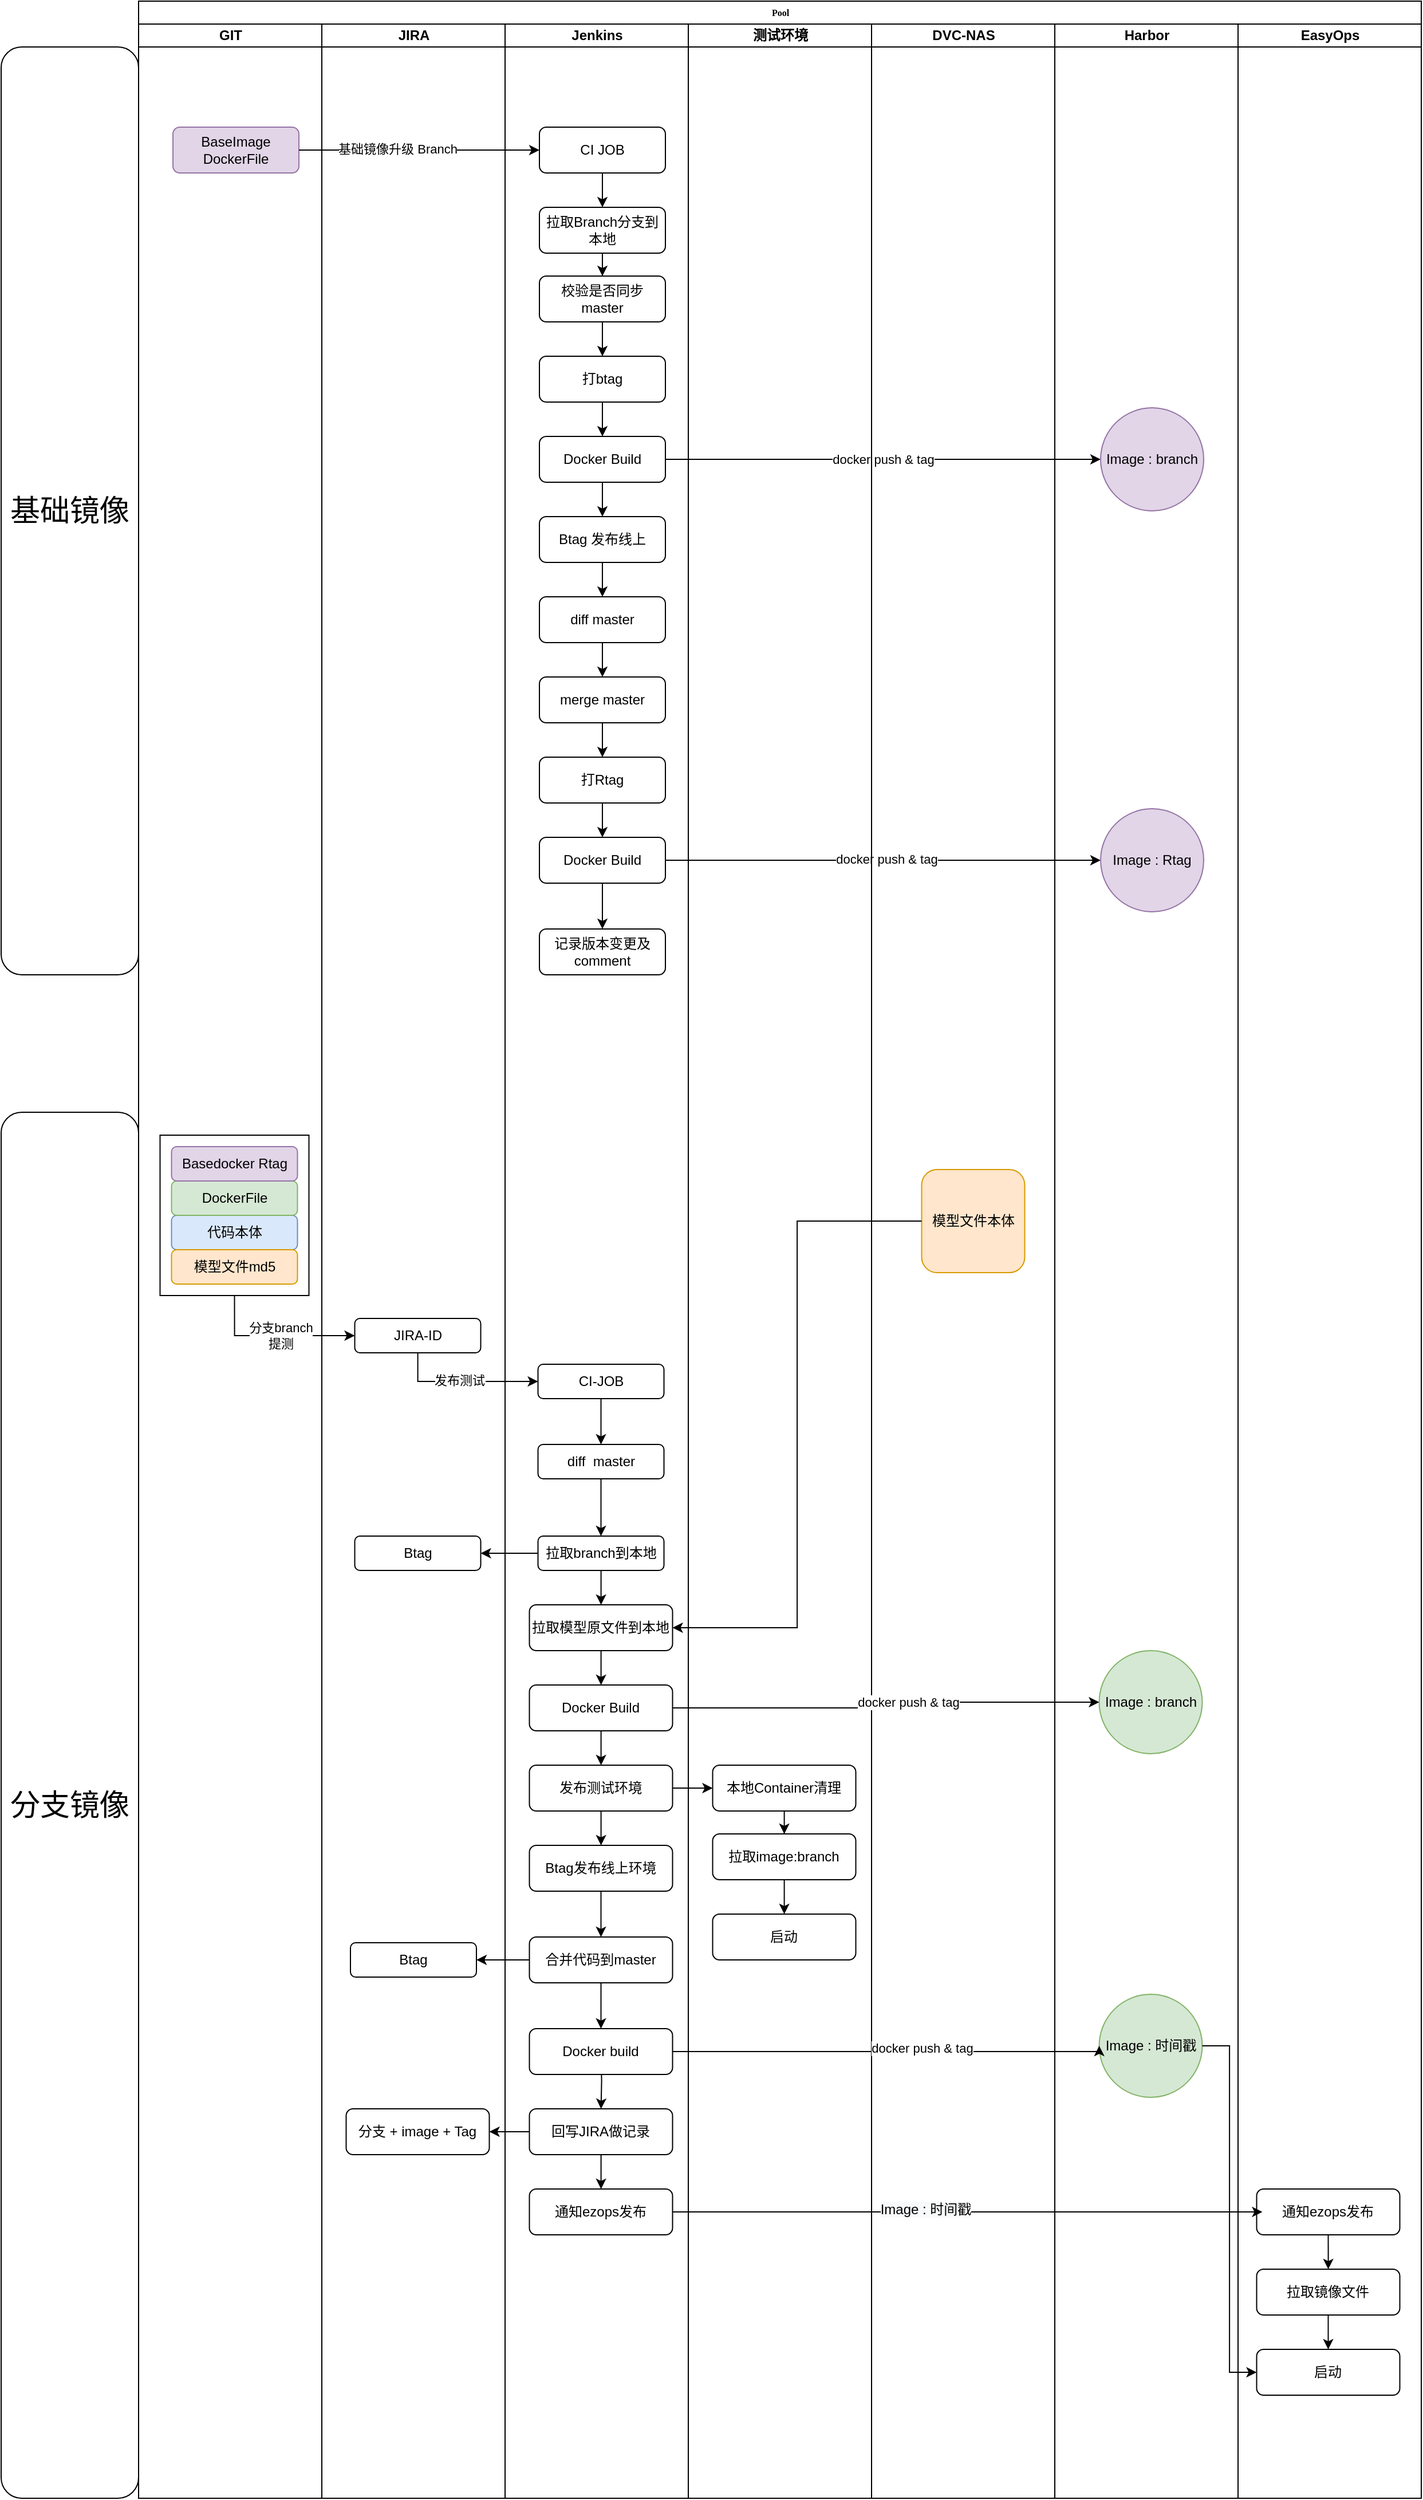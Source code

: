 <mxfile version="14.2.2" type="github">
  <diagram name="Page-1" id="74e2e168-ea6b-b213-b513-2b3c1d86103e">
    <mxGraphModel dx="2497" dy="1288" grid="1" gridSize="10" guides="1" tooltips="1" connect="1" arrows="1" fold="1" page="1" pageScale="1" pageWidth="1100" pageHeight="2700" background="#ffffff" math="0" shadow="0">
      <root>
        <mxCell id="0" />
        <mxCell id="1" parent="0" />
        <mxCell id="77e6c97f196da883-1" value="Pool" style="swimlane;html=1;childLayout=stackLayout;startSize=20;rounded=0;shadow=0;labelBackgroundColor=none;strokeWidth=1;fontFamily=Verdana;fontSize=8;align=center;" parent="1" vertex="1">
          <mxGeometry x="360" y="30" width="1120" height="2180" as="geometry">
            <mxRectangle x="70" y="40" width="60" height="20" as="alternateBounds" />
          </mxGeometry>
        </mxCell>
        <mxCell id="77e6c97f196da883-40" style="edgeStyle=orthogonalEdgeStyle;rounded=1;html=1;labelBackgroundColor=none;startArrow=none;startFill=0;startSize=5;endArrow=classicThin;endFill=1;endSize=5;jettySize=auto;orthogonalLoop=1;strokeWidth=1;fontFamily=Verdana;fontSize=8" parent="77e6c97f196da883-1" edge="1">
          <mxGeometry relative="1" as="geometry">
            <mxPoint x="770" y="690" as="sourcePoint" />
          </mxGeometry>
        </mxCell>
        <mxCell id="77e6c97f196da883-3" value="GIT" style="swimlane;html=1;startSize=20;" parent="77e6c97f196da883-1" vertex="1">
          <mxGeometry y="20" width="160" height="2160" as="geometry">
            <mxRectangle x="160" y="20" width="30" height="730" as="alternateBounds" />
          </mxGeometry>
        </mxCell>
        <mxCell id="qFuKY292NcKyGRynSk7K-17" value="" style="rounded=0;whiteSpace=wrap;html=1;" parent="77e6c97f196da883-3" vertex="1">
          <mxGeometry x="18.75" y="970" width="130" height="140" as="geometry" />
        </mxCell>
        <mxCell id="qFuKY292NcKyGRynSk7K-6" value="代码本体" style="rounded=1;whiteSpace=wrap;html=1;fillColor=#dae8fc;strokeColor=#6c8ebf;" parent="77e6c97f196da883-3" vertex="1">
          <mxGeometry x="28.75" y="1040" width="110" height="30" as="geometry" />
        </mxCell>
        <mxCell id="qFuKY292NcKyGRynSk7K-10" value="DockerFile" style="rounded=1;whiteSpace=wrap;html=1;fillColor=#d5e8d4;strokeColor=#82b366;" parent="77e6c97f196da883-3" vertex="1">
          <mxGeometry x="28.75" y="1010" width="110" height="30" as="geometry" />
        </mxCell>
        <mxCell id="qFuKY292NcKyGRynSk7K-11" value="模型文件md5" style="rounded=1;whiteSpace=wrap;html=1;fillColor=#ffe6cc;strokeColor=#d79b00;" parent="77e6c97f196da883-3" vertex="1">
          <mxGeometry x="28.75" y="1070" width="110" height="30" as="geometry" />
        </mxCell>
        <mxCell id="qFuKY292NcKyGRynSk7K-16" style="edgeStyle=orthogonalEdgeStyle;rounded=0;orthogonalLoop=1;jettySize=auto;html=1;exitX=0.5;exitY=1;exitDx=0;exitDy=0;" parent="77e6c97f196da883-3" source="qFuKY292NcKyGRynSk7K-6" target="qFuKY292NcKyGRynSk7K-6" edge="1">
          <mxGeometry relative="1" as="geometry" />
        </mxCell>
        <mxCell id="O5KyWY-3H8QUaeKtWlQd-1" value="&lt;div&gt;BaseImage&lt;/div&gt;&lt;div&gt;DockerFile&lt;br&gt;&lt;/div&gt;" style="rounded=1;whiteSpace=wrap;html=1;fillColor=#e1d5e7;strokeColor=#9673a6;" parent="77e6c97f196da883-3" vertex="1">
          <mxGeometry x="30" y="90" width="110" height="40" as="geometry" />
        </mxCell>
        <mxCell id="O5KyWY-3H8QUaeKtWlQd-30" value="Basedocker Rtag" style="rounded=1;whiteSpace=wrap;html=1;fillColor=#e1d5e7;strokeColor=#9673a6;" parent="77e6c97f196da883-3" vertex="1">
          <mxGeometry x="28.75" y="980" width="110" height="30" as="geometry" />
        </mxCell>
        <mxCell id="77e6c97f196da883-4" value="JIRA" style="swimlane;html=1;startSize=20;" parent="77e6c97f196da883-1" vertex="1">
          <mxGeometry x="160" y="20" width="160" height="2160" as="geometry" />
        </mxCell>
        <mxCell id="qFuKY292NcKyGRynSk7K-22" value="JIRA-ID" style="rounded=1;whiteSpace=wrap;html=1;" parent="77e6c97f196da883-4" vertex="1">
          <mxGeometry x="28.75" y="1130" width="110" height="30" as="geometry" />
        </mxCell>
        <mxCell id="qFuKY292NcKyGRynSk7K-34" value="Btag" style="rounded=1;whiteSpace=wrap;html=1;" parent="77e6c97f196da883-4" vertex="1">
          <mxGeometry x="28.75" y="1320" width="110" height="30" as="geometry" />
        </mxCell>
        <mxCell id="qFuKY292NcKyGRynSk7K-64" value="分支 + image + Tag" style="rounded=1;whiteSpace=wrap;html=1;" parent="77e6c97f196da883-4" vertex="1">
          <mxGeometry x="21.25" y="1820" width="125" height="40" as="geometry" />
        </mxCell>
        <mxCell id="W8pm3lTO-y4ogw6BOWkW-5" value="Btag" style="rounded=1;whiteSpace=wrap;html=1;" vertex="1" parent="77e6c97f196da883-4">
          <mxGeometry x="25" y="1675" width="110" height="30" as="geometry" />
        </mxCell>
        <mxCell id="qFuKY292NcKyGRynSk7K-3" value="Jenkins" style="swimlane;html=1;startSize=20;" parent="77e6c97f196da883-1" vertex="1">
          <mxGeometry x="320" y="20" width="160" height="2160" as="geometry" />
        </mxCell>
        <mxCell id="O5KyWY-3H8QUaeKtWlQd-32" style="edgeStyle=orthogonalEdgeStyle;rounded=0;orthogonalLoop=1;jettySize=auto;html=1;" parent="qFuKY292NcKyGRynSk7K-3" source="qFuKY292NcKyGRynSk7K-26" target="O5KyWY-3H8QUaeKtWlQd-31" edge="1">
          <mxGeometry relative="1" as="geometry" />
        </mxCell>
        <mxCell id="qFuKY292NcKyGRynSk7K-26" value="CI-JOB" style="rounded=1;whiteSpace=wrap;html=1;" parent="qFuKY292NcKyGRynSk7K-3" vertex="1">
          <mxGeometry x="28.75" y="1170" width="110" height="30" as="geometry" />
        </mxCell>
        <mxCell id="qFuKY292NcKyGRynSk7K-38" style="edgeStyle=orthogonalEdgeStyle;rounded=0;orthogonalLoop=1;jettySize=auto;html=1;" parent="qFuKY292NcKyGRynSk7K-3" source="qFuKY292NcKyGRynSk7K-29" target="qFuKY292NcKyGRynSk7K-36" edge="1">
          <mxGeometry relative="1" as="geometry" />
        </mxCell>
        <mxCell id="qFuKY292NcKyGRynSk7K-29" value="拉取branch到本地" style="rounded=1;whiteSpace=wrap;html=1;" parent="qFuKY292NcKyGRynSk7K-3" vertex="1">
          <mxGeometry x="28.75" y="1320" width="110" height="30" as="geometry" />
        </mxCell>
        <mxCell id="qFuKY292NcKyGRynSk7K-40" style="edgeStyle=orthogonalEdgeStyle;rounded=0;orthogonalLoop=1;jettySize=auto;html=1;" parent="qFuKY292NcKyGRynSk7K-3" source="qFuKY292NcKyGRynSk7K-36" target="qFuKY292NcKyGRynSk7K-39" edge="1">
          <mxGeometry relative="1" as="geometry" />
        </mxCell>
        <mxCell id="qFuKY292NcKyGRynSk7K-36" value="拉取模型原文件到本地" style="rounded=1;whiteSpace=wrap;html=1;" parent="qFuKY292NcKyGRynSk7K-3" vertex="1">
          <mxGeometry x="21.25" y="1380" width="125" height="40" as="geometry" />
        </mxCell>
        <mxCell id="qFuKY292NcKyGRynSk7K-46" style="edgeStyle=orthogonalEdgeStyle;rounded=0;orthogonalLoop=1;jettySize=auto;html=1;" parent="qFuKY292NcKyGRynSk7K-3" source="qFuKY292NcKyGRynSk7K-39" target="qFuKY292NcKyGRynSk7K-45" edge="1">
          <mxGeometry relative="1" as="geometry" />
        </mxCell>
        <mxCell id="qFuKY292NcKyGRynSk7K-39" value="Docker Build" style="rounded=1;whiteSpace=wrap;html=1;" parent="qFuKY292NcKyGRynSk7K-3" vertex="1">
          <mxGeometry x="21.25" y="1450" width="125" height="40" as="geometry" />
        </mxCell>
        <mxCell id="qFuKY292NcKyGRynSk7K-56" style="edgeStyle=orthogonalEdgeStyle;rounded=0;orthogonalLoop=1;jettySize=auto;html=1;" parent="qFuKY292NcKyGRynSk7K-3" source="qFuKY292NcKyGRynSk7K-45" target="qFuKY292NcKyGRynSk7K-55" edge="1">
          <mxGeometry relative="1" as="geometry" />
        </mxCell>
        <mxCell id="qFuKY292NcKyGRynSk7K-45" value="发布测试环境" style="rounded=1;whiteSpace=wrap;html=1;" parent="qFuKY292NcKyGRynSk7K-3" vertex="1">
          <mxGeometry x="21.25" y="1520" width="125" height="40" as="geometry" />
        </mxCell>
        <mxCell id="qFuKY292NcKyGRynSk7K-59" style="edgeStyle=orthogonalEdgeStyle;rounded=0;orthogonalLoop=1;jettySize=auto;html=1;" parent="qFuKY292NcKyGRynSk7K-3" source="qFuKY292NcKyGRynSk7K-55" target="qFuKY292NcKyGRynSk7K-57" edge="1">
          <mxGeometry relative="1" as="geometry" />
        </mxCell>
        <mxCell id="qFuKY292NcKyGRynSk7K-55" value="Btag发布线上环境" style="rounded=1;whiteSpace=wrap;html=1;" parent="qFuKY292NcKyGRynSk7K-3" vertex="1">
          <mxGeometry x="21.25" y="1590" width="125" height="40" as="geometry" />
        </mxCell>
        <mxCell id="qFuKY292NcKyGRynSk7K-69" style="edgeStyle=orthogonalEdgeStyle;rounded=0;orthogonalLoop=1;jettySize=auto;html=1;" parent="qFuKY292NcKyGRynSk7K-3" target="qFuKY292NcKyGRynSk7K-62" edge="1">
          <mxGeometry relative="1" as="geometry">
            <mxPoint x="83.75" y="1770" as="sourcePoint" />
          </mxGeometry>
        </mxCell>
        <mxCell id="W8pm3lTO-y4ogw6BOWkW-3" style="edgeStyle=orthogonalEdgeStyle;rounded=0;orthogonalLoop=1;jettySize=auto;html=1;" edge="1" parent="qFuKY292NcKyGRynSk7K-3" source="qFuKY292NcKyGRynSk7K-57" target="W8pm3lTO-y4ogw6BOWkW-1">
          <mxGeometry relative="1" as="geometry" />
        </mxCell>
        <mxCell id="qFuKY292NcKyGRynSk7K-57" value="合并代码到master" style="rounded=1;whiteSpace=wrap;html=1;" parent="qFuKY292NcKyGRynSk7K-3" vertex="1">
          <mxGeometry x="21.25" y="1670" width="125" height="40" as="geometry" />
        </mxCell>
        <mxCell id="qFuKY292NcKyGRynSk7K-71" style="edgeStyle=orthogonalEdgeStyle;rounded=0;orthogonalLoop=1;jettySize=auto;html=1;" parent="qFuKY292NcKyGRynSk7K-3" source="qFuKY292NcKyGRynSk7K-62" target="qFuKY292NcKyGRynSk7K-70" edge="1">
          <mxGeometry relative="1" as="geometry" />
        </mxCell>
        <mxCell id="qFuKY292NcKyGRynSk7K-62" value="回写JIRA做记录" style="rounded=1;whiteSpace=wrap;html=1;" parent="qFuKY292NcKyGRynSk7K-3" vertex="1">
          <mxGeometry x="21.25" y="1820" width="125" height="40" as="geometry" />
        </mxCell>
        <mxCell id="qFuKY292NcKyGRynSk7K-70" value="通知ezops发布" style="rounded=1;whiteSpace=wrap;html=1;" parent="qFuKY292NcKyGRynSk7K-3" vertex="1">
          <mxGeometry x="21.25" y="1890" width="125" height="40" as="geometry" />
        </mxCell>
        <mxCell id="O5KyWY-3H8QUaeKtWlQd-6" style="edgeStyle=orthogonalEdgeStyle;rounded=0;orthogonalLoop=1;jettySize=auto;html=1;" parent="qFuKY292NcKyGRynSk7K-3" source="O5KyWY-3H8QUaeKtWlQd-2" target="O5KyWY-3H8QUaeKtWlQd-5" edge="1">
          <mxGeometry relative="1" as="geometry" />
        </mxCell>
        <mxCell id="O5KyWY-3H8QUaeKtWlQd-2" value="CI JOB" style="rounded=1;whiteSpace=wrap;html=1;" parent="qFuKY292NcKyGRynSk7K-3" vertex="1">
          <mxGeometry x="30" y="90" width="110" height="40" as="geometry" />
        </mxCell>
        <mxCell id="O5KyWY-3H8QUaeKtWlQd-12" style="edgeStyle=orthogonalEdgeStyle;rounded=0;orthogonalLoop=1;jettySize=auto;html=1;" parent="qFuKY292NcKyGRynSk7K-3" source="O5KyWY-3H8QUaeKtWlQd-5" target="O5KyWY-3H8QUaeKtWlQd-7" edge="1">
          <mxGeometry relative="1" as="geometry" />
        </mxCell>
        <mxCell id="O5KyWY-3H8QUaeKtWlQd-5" value="拉取Branch分支到本地" style="rounded=1;whiteSpace=wrap;html=1;" parent="qFuKY292NcKyGRynSk7K-3" vertex="1">
          <mxGeometry x="30" y="160" width="110" height="40" as="geometry" />
        </mxCell>
        <mxCell id="O5KyWY-3H8QUaeKtWlQd-13" style="edgeStyle=orthogonalEdgeStyle;rounded=0;orthogonalLoop=1;jettySize=auto;html=1;" parent="qFuKY292NcKyGRynSk7K-3" source="O5KyWY-3H8QUaeKtWlQd-7" target="O5KyWY-3H8QUaeKtWlQd-8" edge="1">
          <mxGeometry relative="1" as="geometry" />
        </mxCell>
        <mxCell id="O5KyWY-3H8QUaeKtWlQd-7" value="校验是否同步master" style="rounded=1;whiteSpace=wrap;html=1;" parent="qFuKY292NcKyGRynSk7K-3" vertex="1">
          <mxGeometry x="30" y="220" width="110" height="40" as="geometry" />
        </mxCell>
        <mxCell id="O5KyWY-3H8QUaeKtWlQd-14" style="edgeStyle=orthogonalEdgeStyle;rounded=0;orthogonalLoop=1;jettySize=auto;html=1;" parent="qFuKY292NcKyGRynSk7K-3" source="O5KyWY-3H8QUaeKtWlQd-8" target="O5KyWY-3H8QUaeKtWlQd-9" edge="1">
          <mxGeometry relative="1" as="geometry" />
        </mxCell>
        <mxCell id="O5KyWY-3H8QUaeKtWlQd-8" value="打btag" style="rounded=1;whiteSpace=wrap;html=1;" parent="qFuKY292NcKyGRynSk7K-3" vertex="1">
          <mxGeometry x="30" y="290" width="110" height="40" as="geometry" />
        </mxCell>
        <mxCell id="O5KyWY-3H8QUaeKtWlQd-16" style="edgeStyle=orthogonalEdgeStyle;rounded=0;orthogonalLoop=1;jettySize=auto;html=1;" parent="qFuKY292NcKyGRynSk7K-3" source="O5KyWY-3H8QUaeKtWlQd-9" target="O5KyWY-3H8QUaeKtWlQd-15" edge="1">
          <mxGeometry relative="1" as="geometry" />
        </mxCell>
        <mxCell id="O5KyWY-3H8QUaeKtWlQd-9" value="Docker Build" style="rounded=1;whiteSpace=wrap;html=1;" parent="qFuKY292NcKyGRynSk7K-3" vertex="1">
          <mxGeometry x="30" y="360" width="110" height="40" as="geometry" />
        </mxCell>
        <mxCell id="O5KyWY-3H8QUaeKtWlQd-18" style="edgeStyle=orthogonalEdgeStyle;rounded=0;orthogonalLoop=1;jettySize=auto;html=1;" parent="qFuKY292NcKyGRynSk7K-3" source="O5KyWY-3H8QUaeKtWlQd-15" target="O5KyWY-3H8QUaeKtWlQd-17" edge="1">
          <mxGeometry relative="1" as="geometry" />
        </mxCell>
        <mxCell id="O5KyWY-3H8QUaeKtWlQd-15" value="Btag 发布线上" style="rounded=1;whiteSpace=wrap;html=1;" parent="qFuKY292NcKyGRynSk7K-3" vertex="1">
          <mxGeometry x="30" y="430" width="110" height="40" as="geometry" />
        </mxCell>
        <mxCell id="O5KyWY-3H8QUaeKtWlQd-20" style="edgeStyle=orthogonalEdgeStyle;rounded=0;orthogonalLoop=1;jettySize=auto;html=1;" parent="qFuKY292NcKyGRynSk7K-3" source="O5KyWY-3H8QUaeKtWlQd-17" target="O5KyWY-3H8QUaeKtWlQd-19" edge="1">
          <mxGeometry relative="1" as="geometry" />
        </mxCell>
        <mxCell id="O5KyWY-3H8QUaeKtWlQd-17" value="diff master " style="rounded=1;whiteSpace=wrap;html=1;" parent="qFuKY292NcKyGRynSk7K-3" vertex="1">
          <mxGeometry x="30" y="500" width="110" height="40" as="geometry" />
        </mxCell>
        <mxCell id="O5KyWY-3H8QUaeKtWlQd-22" style="edgeStyle=orthogonalEdgeStyle;rounded=0;orthogonalLoop=1;jettySize=auto;html=1;" parent="qFuKY292NcKyGRynSk7K-3" source="O5KyWY-3H8QUaeKtWlQd-19" target="O5KyWY-3H8QUaeKtWlQd-21" edge="1">
          <mxGeometry relative="1" as="geometry" />
        </mxCell>
        <mxCell id="O5KyWY-3H8QUaeKtWlQd-19" value="merge master " style="rounded=1;whiteSpace=wrap;html=1;" parent="qFuKY292NcKyGRynSk7K-3" vertex="1">
          <mxGeometry x="30" y="570" width="110" height="40" as="geometry" />
        </mxCell>
        <mxCell id="O5KyWY-3H8QUaeKtWlQd-24" style="edgeStyle=orthogonalEdgeStyle;rounded=0;orthogonalLoop=1;jettySize=auto;html=1;" parent="qFuKY292NcKyGRynSk7K-3" source="O5KyWY-3H8QUaeKtWlQd-21" target="O5KyWY-3H8QUaeKtWlQd-23" edge="1">
          <mxGeometry relative="1" as="geometry" />
        </mxCell>
        <mxCell id="O5KyWY-3H8QUaeKtWlQd-21" value="&lt;div&gt;打Rtag&lt;/div&gt;" style="rounded=1;whiteSpace=wrap;html=1;" parent="qFuKY292NcKyGRynSk7K-3" vertex="1">
          <mxGeometry x="30" y="640" width="110" height="40" as="geometry" />
        </mxCell>
        <mxCell id="O5KyWY-3H8QUaeKtWlQd-28" style="edgeStyle=orthogonalEdgeStyle;rounded=0;orthogonalLoop=1;jettySize=auto;html=1;" parent="qFuKY292NcKyGRynSk7K-3" source="O5KyWY-3H8QUaeKtWlQd-23" target="O5KyWY-3H8QUaeKtWlQd-27" edge="1">
          <mxGeometry relative="1" as="geometry" />
        </mxCell>
        <mxCell id="O5KyWY-3H8QUaeKtWlQd-23" value="Docker Build" style="rounded=1;whiteSpace=wrap;html=1;" parent="qFuKY292NcKyGRynSk7K-3" vertex="1">
          <mxGeometry x="30" y="710" width="110" height="40" as="geometry" />
        </mxCell>
        <mxCell id="O5KyWY-3H8QUaeKtWlQd-27" value="&lt;div&gt;记录版本变更及comment&lt;/div&gt;" style="rounded=1;whiteSpace=wrap;html=1;" parent="qFuKY292NcKyGRynSk7K-3" vertex="1">
          <mxGeometry x="30" y="790" width="110" height="40" as="geometry" />
        </mxCell>
        <mxCell id="O5KyWY-3H8QUaeKtWlQd-33" style="edgeStyle=orthogonalEdgeStyle;rounded=0;orthogonalLoop=1;jettySize=auto;html=1;" parent="qFuKY292NcKyGRynSk7K-3" source="O5KyWY-3H8QUaeKtWlQd-31" target="qFuKY292NcKyGRynSk7K-29" edge="1">
          <mxGeometry relative="1" as="geometry" />
        </mxCell>
        <mxCell id="O5KyWY-3H8QUaeKtWlQd-31" value="diff&amp;nbsp; master" style="rounded=1;whiteSpace=wrap;html=1;" parent="qFuKY292NcKyGRynSk7K-3" vertex="1">
          <mxGeometry x="28.75" y="1240" width="110" height="30" as="geometry" />
        </mxCell>
        <mxCell id="W8pm3lTO-y4ogw6BOWkW-1" value="Docker build" style="rounded=1;whiteSpace=wrap;html=1;" vertex="1" parent="qFuKY292NcKyGRynSk7K-3">
          <mxGeometry x="21.25" y="1750" width="125" height="40" as="geometry" />
        </mxCell>
        <mxCell id="O5KyWY-3H8QUaeKtWlQd-3" style="edgeStyle=orthogonalEdgeStyle;rounded=0;orthogonalLoop=1;jettySize=auto;html=1;" parent="77e6c97f196da883-1" source="O5KyWY-3H8QUaeKtWlQd-1" target="O5KyWY-3H8QUaeKtWlQd-2" edge="1">
          <mxGeometry relative="1" as="geometry" />
        </mxCell>
        <mxCell id="O5KyWY-3H8QUaeKtWlQd-4" value="基础镜像升级 Branch" style="edgeLabel;html=1;align=center;verticalAlign=middle;resizable=0;points=[];" parent="O5KyWY-3H8QUaeKtWlQd-3" vertex="1" connectable="0">
          <mxGeometry x="-0.181" y="1" relative="1" as="geometry">
            <mxPoint as="offset" />
          </mxGeometry>
        </mxCell>
        <mxCell id="O5KyWY-3H8QUaeKtWlQd-11" value="docker push &amp;amp; tag" style="edgeStyle=orthogonalEdgeStyle;rounded=0;orthogonalLoop=1;jettySize=auto;html=1;" parent="77e6c97f196da883-1" source="O5KyWY-3H8QUaeKtWlQd-9" target="O5KyWY-3H8QUaeKtWlQd-10" edge="1">
          <mxGeometry relative="1" as="geometry" />
        </mxCell>
        <mxCell id="O5KyWY-3H8QUaeKtWlQd-26" style="edgeStyle=orthogonalEdgeStyle;rounded=0;orthogonalLoop=1;jettySize=auto;html=1;" parent="77e6c97f196da883-1" source="O5KyWY-3H8QUaeKtWlQd-23" target="O5KyWY-3H8QUaeKtWlQd-25" edge="1">
          <mxGeometry relative="1" as="geometry" />
        </mxCell>
        <mxCell id="O5KyWY-3H8QUaeKtWlQd-29" value="docker push &amp;amp; tag" style="edgeLabel;html=1;align=center;verticalAlign=middle;resizable=0;points=[];" parent="O5KyWY-3H8QUaeKtWlQd-26" vertex="1" connectable="0">
          <mxGeometry x="0.015" y="1" relative="1" as="geometry">
            <mxPoint as="offset" />
          </mxGeometry>
        </mxCell>
        <mxCell id="qFuKY292NcKyGRynSk7K-21" value="测试环境" style="swimlane;html=1;startSize=20;" parent="77e6c97f196da883-1" vertex="1">
          <mxGeometry x="480" y="20" width="160" height="2160" as="geometry" />
        </mxCell>
        <mxCell id="qFuKY292NcKyGRynSk7K-51" style="edgeStyle=orthogonalEdgeStyle;rounded=0;orthogonalLoop=1;jettySize=auto;html=1;" parent="qFuKY292NcKyGRynSk7K-21" source="qFuKY292NcKyGRynSk7K-47" target="qFuKY292NcKyGRynSk7K-49" edge="1">
          <mxGeometry relative="1" as="geometry" />
        </mxCell>
        <mxCell id="qFuKY292NcKyGRynSk7K-47" value="本地Container清理" style="rounded=1;whiteSpace=wrap;html=1;" parent="qFuKY292NcKyGRynSk7K-21" vertex="1">
          <mxGeometry x="21.25" y="1520" width="125" height="40" as="geometry" />
        </mxCell>
        <mxCell id="qFuKY292NcKyGRynSk7K-54" style="edgeStyle=orthogonalEdgeStyle;rounded=0;orthogonalLoop=1;jettySize=auto;html=1;" parent="qFuKY292NcKyGRynSk7K-21" source="qFuKY292NcKyGRynSk7K-49" target="qFuKY292NcKyGRynSk7K-53" edge="1">
          <mxGeometry relative="1" as="geometry" />
        </mxCell>
        <mxCell id="qFuKY292NcKyGRynSk7K-49" value="拉取image:branch" style="rounded=1;whiteSpace=wrap;html=1;" parent="qFuKY292NcKyGRynSk7K-21" vertex="1">
          <mxGeometry x="21.25" y="1580" width="125" height="40" as="geometry" />
        </mxCell>
        <mxCell id="qFuKY292NcKyGRynSk7K-53" value="启动" style="rounded=1;whiteSpace=wrap;html=1;" parent="qFuKY292NcKyGRynSk7K-21" vertex="1">
          <mxGeometry x="21.25" y="1650" width="125" height="40" as="geometry" />
        </mxCell>
        <mxCell id="qFuKY292NcKyGRynSk7K-4" value="DVC-NAS" style="swimlane;html=1;startSize=20;" parent="77e6c97f196da883-1" vertex="1">
          <mxGeometry x="640" y="20" width="160" height="2160" as="geometry" />
        </mxCell>
        <mxCell id="qFuKY292NcKyGRynSk7K-33" value="模型文件本体" style="rounded=1;whiteSpace=wrap;html=1;fillColor=#ffe6cc;strokeColor=#d79b00;" parent="qFuKY292NcKyGRynSk7K-4" vertex="1">
          <mxGeometry x="43.75" y="1000" width="90" height="90" as="geometry" />
        </mxCell>
        <mxCell id="77e6c97f196da883-5" value="Harbor" style="swimlane;html=1;startSize=20;" parent="77e6c97f196da883-1" vertex="1">
          <mxGeometry x="800" y="20" width="160" height="2160" as="geometry" />
        </mxCell>
        <mxCell id="qFuKY292NcKyGRynSk7K-66" value="&lt;span&gt;Image : branch&lt;/span&gt;" style="ellipse;whiteSpace=wrap;html=1;aspect=fixed;fillColor=#d5e8d4;strokeColor=#82b366;" parent="77e6c97f196da883-5" vertex="1">
          <mxGeometry x="38.75" y="1420" width="90" height="90" as="geometry" />
        </mxCell>
        <mxCell id="qFuKY292NcKyGRynSk7K-68" value="&lt;span&gt;Image : 时间戳&lt;/span&gt;" style="ellipse;whiteSpace=wrap;html=1;aspect=fixed;fillColor=#d5e8d4;strokeColor=#82b366;" parent="77e6c97f196da883-5" vertex="1">
          <mxGeometry x="38.75" y="1720" width="90" height="90" as="geometry" />
        </mxCell>
        <mxCell id="O5KyWY-3H8QUaeKtWlQd-10" value="&lt;span&gt;Image : branch&lt;/span&gt;" style="ellipse;whiteSpace=wrap;html=1;aspect=fixed;fillColor=#e1d5e7;strokeColor=#9673a6;" parent="77e6c97f196da883-5" vertex="1">
          <mxGeometry x="40" y="335" width="90" height="90" as="geometry" />
        </mxCell>
        <mxCell id="O5KyWY-3H8QUaeKtWlQd-25" value="&lt;span&gt;Image : Rtag&lt;/span&gt;" style="ellipse;whiteSpace=wrap;html=1;aspect=fixed;fillColor=#e1d5e7;strokeColor=#9673a6;" parent="77e6c97f196da883-5" vertex="1">
          <mxGeometry x="40" y="685" width="90" height="90" as="geometry" />
        </mxCell>
        <mxCell id="qFuKY292NcKyGRynSk7K-44" value="EasyOps" style="swimlane;html=1;startSize=20;" parent="77e6c97f196da883-1" vertex="1">
          <mxGeometry x="960" y="20" width="160" height="2160" as="geometry" />
        </mxCell>
        <mxCell id="W8pm3lTO-y4ogw6BOWkW-8" style="edgeStyle=orthogonalEdgeStyle;rounded=0;orthogonalLoop=1;jettySize=auto;html=1;exitX=0.5;exitY=1;exitDx=0;exitDy=0;" edge="1" parent="qFuKY292NcKyGRynSk7K-44" source="qFuKY292NcKyGRynSk7K-72" target="qFuKY292NcKyGRynSk7K-75">
          <mxGeometry relative="1" as="geometry" />
        </mxCell>
        <mxCell id="qFuKY292NcKyGRynSk7K-72" value="通知ezops发布" style="rounded=1;whiteSpace=wrap;html=1;" parent="qFuKY292NcKyGRynSk7K-44" vertex="1">
          <mxGeometry x="16.25" y="1890" width="125" height="40" as="geometry" />
        </mxCell>
        <mxCell id="W8pm3lTO-y4ogw6BOWkW-9" style="edgeStyle=orthogonalEdgeStyle;rounded=0;orthogonalLoop=1;jettySize=auto;html=1;exitX=0.5;exitY=1;exitDx=0;exitDy=0;entryX=0.5;entryY=0;entryDx=0;entryDy=0;" edge="1" parent="qFuKY292NcKyGRynSk7K-44" source="qFuKY292NcKyGRynSk7K-75" target="qFuKY292NcKyGRynSk7K-77">
          <mxGeometry relative="1" as="geometry" />
        </mxCell>
        <mxCell id="qFuKY292NcKyGRynSk7K-75" value="拉取镜像文件" style="rounded=1;whiteSpace=wrap;html=1;" parent="qFuKY292NcKyGRynSk7K-44" vertex="1">
          <mxGeometry x="16.25" y="1960" width="125" height="40" as="geometry" />
        </mxCell>
        <mxCell id="qFuKY292NcKyGRynSk7K-77" value="启动" style="rounded=1;whiteSpace=wrap;html=1;" parent="qFuKY292NcKyGRynSk7K-44" vertex="1">
          <mxGeometry x="16.25" y="2030" width="125" height="40" as="geometry" />
        </mxCell>
        <mxCell id="qFuKY292NcKyGRynSk7K-61" style="edgeStyle=orthogonalEdgeStyle;rounded=0;orthogonalLoop=1;jettySize=auto;html=1;entryX=0;entryY=0.5;entryDx=0;entryDy=0;" parent="77e6c97f196da883-1" target="qFuKY292NcKyGRynSk7K-68" edge="1">
          <mxGeometry relative="1" as="geometry">
            <mxPoint x="661.25" y="1810" as="targetPoint" />
            <mxPoint x="466" y="1790" as="sourcePoint" />
            <Array as="points">
              <mxPoint x="839" y="1790" />
            </Array>
          </mxGeometry>
        </mxCell>
        <mxCell id="W8pm3lTO-y4ogw6BOWkW-4" value="docker push &amp;amp; tag" style="edgeLabel;html=1;align=center;verticalAlign=middle;resizable=0;points=[];" vertex="1" connectable="0" parent="qFuKY292NcKyGRynSk7K-61">
          <mxGeometry x="0.155" y="3" relative="1" as="geometry">
            <mxPoint as="offset" />
          </mxGeometry>
        </mxCell>
        <mxCell id="qFuKY292NcKyGRynSk7K-65" style="edgeStyle=orthogonalEdgeStyle;rounded=0;orthogonalLoop=1;jettySize=auto;html=1;entryX=1;entryY=0.5;entryDx=0;entryDy=0;" parent="77e6c97f196da883-1" source="qFuKY292NcKyGRynSk7K-62" edge="1">
          <mxGeometry relative="1" as="geometry">
            <mxPoint x="306.25" y="1860" as="targetPoint" />
          </mxGeometry>
        </mxCell>
        <mxCell id="qFuKY292NcKyGRynSk7K-76" style="edgeStyle=orthogonalEdgeStyle;rounded=0;orthogonalLoop=1;jettySize=auto;html=1;entryX=0;entryY=0.5;entryDx=0;entryDy=0;" parent="77e6c97f196da883-1" source="qFuKY292NcKyGRynSk7K-68" target="qFuKY292NcKyGRynSk7K-77" edge="1">
          <mxGeometry relative="1" as="geometry">
            <mxPoint x="981.25" y="2000" as="targetPoint" />
          </mxGeometry>
        </mxCell>
        <mxCell id="qFuKY292NcKyGRynSk7K-73" style="edgeStyle=orthogonalEdgeStyle;rounded=0;orthogonalLoop=1;jettySize=auto;html=1;entryX=0;entryY=0.5;entryDx=0;entryDy=0;" parent="77e6c97f196da883-1" source="qFuKY292NcKyGRynSk7K-70" edge="1">
          <mxGeometry relative="1" as="geometry">
            <mxPoint x="981.25" y="1930" as="targetPoint" />
          </mxGeometry>
        </mxCell>
        <mxCell id="qFuKY292NcKyGRynSk7K-74" value="&lt;span style=&quot;font-size: 12px ; background-color: rgb(248 , 249 , 250)&quot;&gt;Image : 时间戳&lt;/span&gt;" style="edgeLabel;html=1;align=center;verticalAlign=middle;resizable=0;points=[];" parent="qFuKY292NcKyGRynSk7K-73" vertex="1" connectable="0">
          <mxGeometry x="-0.148" y="2" relative="1" as="geometry">
            <mxPoint x="1" as="offset" />
          </mxGeometry>
        </mxCell>
        <mxCell id="qFuKY292NcKyGRynSk7K-24" style="edgeStyle=orthogonalEdgeStyle;rounded=0;orthogonalLoop=1;jettySize=auto;html=1;entryX=0;entryY=0.5;entryDx=0;entryDy=0;" parent="77e6c97f196da883-1" target="qFuKY292NcKyGRynSk7K-22" edge="1">
          <mxGeometry relative="1" as="geometry">
            <Array as="points">
              <mxPoint x="83.75" y="1165" />
            </Array>
            <mxPoint x="83.75" y="1130" as="sourcePoint" />
          </mxGeometry>
        </mxCell>
        <mxCell id="qFuKY292NcKyGRynSk7K-25" value="分支branch&lt;br&gt;提测" style="edgeLabel;html=1;align=center;verticalAlign=middle;resizable=0;points=[];" parent="qFuKY292NcKyGRynSk7K-24" vertex="1" connectable="0">
          <mxGeometry x="-0.129" relative="1" as="geometry">
            <mxPoint x="14" as="offset" />
          </mxGeometry>
        </mxCell>
        <mxCell id="qFuKY292NcKyGRynSk7K-27" style="edgeStyle=orthogonalEdgeStyle;rounded=0;orthogonalLoop=1;jettySize=auto;html=1;entryX=0;entryY=0.5;entryDx=0;entryDy=0;" parent="77e6c97f196da883-1" source="qFuKY292NcKyGRynSk7K-22" target="qFuKY292NcKyGRynSk7K-26" edge="1">
          <mxGeometry relative="1" as="geometry">
            <Array as="points">
              <mxPoint x="243.75" y="1205" />
            </Array>
          </mxGeometry>
        </mxCell>
        <mxCell id="qFuKY292NcKyGRynSk7K-28" value="发布测试" style="edgeLabel;html=1;align=center;verticalAlign=middle;resizable=0;points=[];" parent="qFuKY292NcKyGRynSk7K-27" vertex="1" connectable="0">
          <mxGeometry x="-0.061" y="1" relative="1" as="geometry">
            <mxPoint as="offset" />
          </mxGeometry>
        </mxCell>
        <mxCell id="qFuKY292NcKyGRynSk7K-37" style="edgeStyle=orthogonalEdgeStyle;rounded=0;orthogonalLoop=1;jettySize=auto;html=1;entryX=1;entryY=0.5;entryDx=0;entryDy=0;" parent="77e6c97f196da883-1" source="qFuKY292NcKyGRynSk7K-33" target="qFuKY292NcKyGRynSk7K-36" edge="1">
          <mxGeometry relative="1" as="geometry" />
        </mxCell>
        <mxCell id="qFuKY292NcKyGRynSk7K-35" style="edgeStyle=orthogonalEdgeStyle;rounded=0;orthogonalLoop=1;jettySize=auto;html=1;entryX=1;entryY=0.5;entryDx=0;entryDy=0;" parent="77e6c97f196da883-1" source="qFuKY292NcKyGRynSk7K-29" target="qFuKY292NcKyGRynSk7K-34" edge="1">
          <mxGeometry relative="1" as="geometry" />
        </mxCell>
        <mxCell id="qFuKY292NcKyGRynSk7K-42" style="edgeStyle=orthogonalEdgeStyle;rounded=0;orthogonalLoop=1;jettySize=auto;html=1;" parent="77e6c97f196da883-1" source="qFuKY292NcKyGRynSk7K-39" target="qFuKY292NcKyGRynSk7K-66" edge="1">
          <mxGeometry relative="1" as="geometry">
            <mxPoint x="661.25" y="1390" as="targetPoint" />
          </mxGeometry>
        </mxCell>
        <mxCell id="qFuKY292NcKyGRynSk7K-43" value="docker push &amp;amp; tag" style="edgeLabel;html=1;align=center;verticalAlign=middle;resizable=0;points=[];" parent="qFuKY292NcKyGRynSk7K-42" vertex="1" connectable="0">
          <mxGeometry x="0.236" y="-1" relative="1" as="geometry">
            <mxPoint x="-23.5" y="-1" as="offset" />
          </mxGeometry>
        </mxCell>
        <mxCell id="qFuKY292NcKyGRynSk7K-48" style="edgeStyle=orthogonalEdgeStyle;rounded=0;orthogonalLoop=1;jettySize=auto;html=1;entryX=0;entryY=0.5;entryDx=0;entryDy=0;" parent="77e6c97f196da883-1" source="qFuKY292NcKyGRynSk7K-45" target="qFuKY292NcKyGRynSk7K-47" edge="1">
          <mxGeometry relative="1" as="geometry" />
        </mxCell>
        <mxCell id="W8pm3lTO-y4ogw6BOWkW-6" style="edgeStyle=orthogonalEdgeStyle;rounded=0;orthogonalLoop=1;jettySize=auto;html=1;entryX=1;entryY=0.5;entryDx=0;entryDy=0;" edge="1" parent="77e6c97f196da883-1" source="qFuKY292NcKyGRynSk7K-57" target="W8pm3lTO-y4ogw6BOWkW-5">
          <mxGeometry relative="1" as="geometry" />
        </mxCell>
        <mxCell id="W8pm3lTO-y4ogw6BOWkW-22" value="基础镜像" style="rounded=1;whiteSpace=wrap;html=1;strokeWidth=1;fontSize=26;" vertex="1" parent="1">
          <mxGeometry x="240" y="70" width="120" height="810" as="geometry" />
        </mxCell>
        <mxCell id="W8pm3lTO-y4ogw6BOWkW-23" value="分支镜像" style="rounded=1;whiteSpace=wrap;html=1;strokeWidth=1;fontSize=26;" vertex="1" parent="1">
          <mxGeometry x="240" y="1000" width="120" height="1210" as="geometry" />
        </mxCell>
      </root>
    </mxGraphModel>
  </diagram>
</mxfile>
